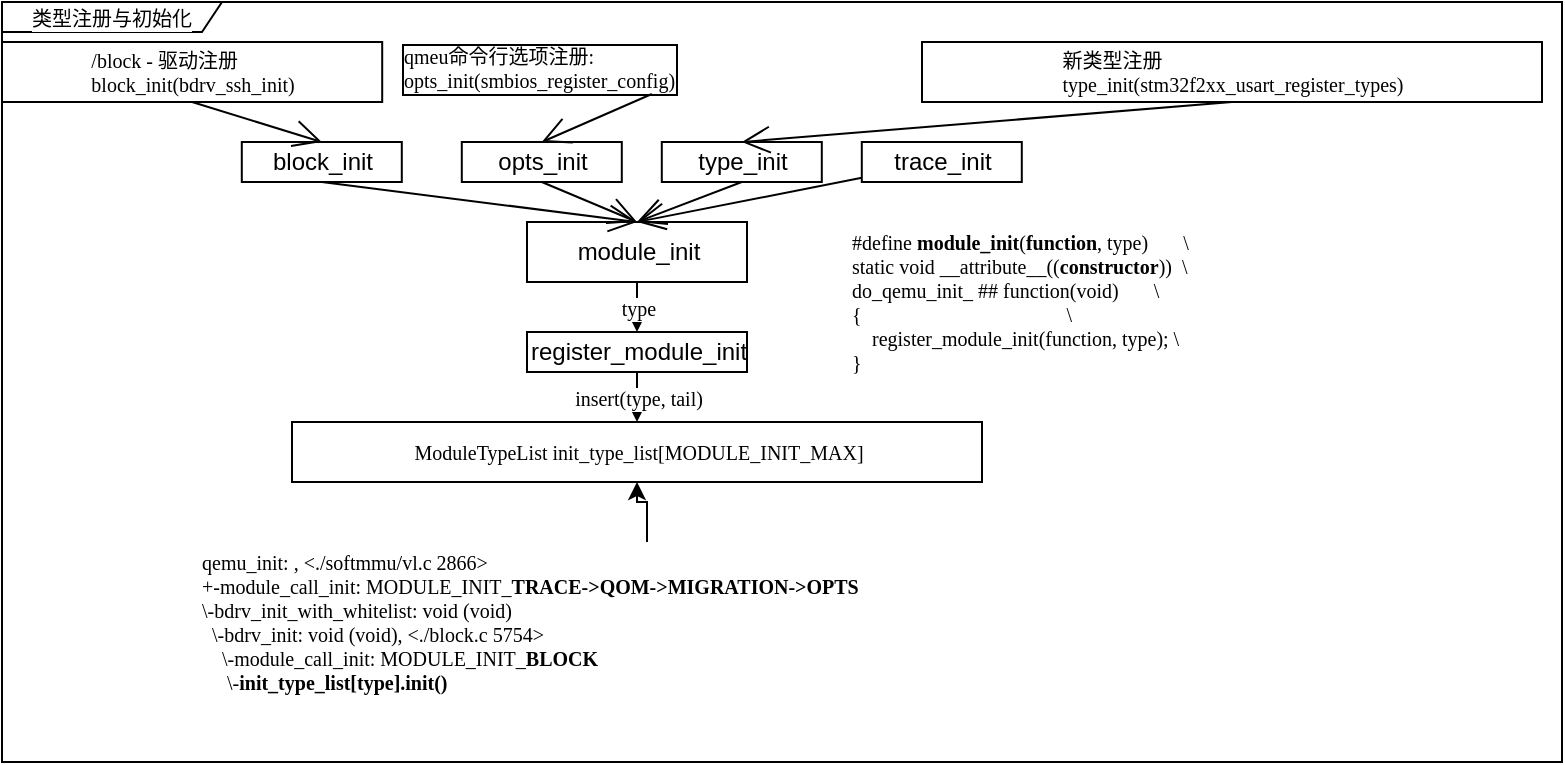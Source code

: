 <mxfile version="16.6.1" type="github">
  <diagram id="6DpruF9Yd0py6zjCMm1G" name="Page-1">
    <mxGraphModel dx="572" dy="-251" grid="1" gridSize="10" guides="1" tooltips="1" connect="1" arrows="1" fold="1" page="1" pageScale="1" pageWidth="850" pageHeight="1100" math="0" shadow="0">
      <root>
        <mxCell id="0" />
        <mxCell id="1" parent="0" />
        <mxCell id="FQiOv07JGeU5sPxUobCz-1" value="类型注册与初始化" style="shape=umlFrame;whiteSpace=wrap;html=1;fontSize=10;width=110;height=15;labelBorderColor=none;labelBackgroundColor=#FFFFFF;swimlaneFillColor=#ffffff;" parent="1" vertex="1">
          <mxGeometry x="900" y="1280" width="780" height="380" as="geometry" />
        </mxCell>
        <mxCell id="FQiOv07JGeU5sPxUobCz-2" value="type" style="edgeStyle=orthogonalEdgeStyle;rounded=0;orthogonalLoop=1;jettySize=auto;html=1;fontFamily=Lucida Console;fontSize=10;fontColor=#000000;" parent="1" source="FQiOv07JGeU5sPxUobCz-3" target="FQiOv07JGeU5sPxUobCz-19" edge="1">
          <mxGeometry relative="1" as="geometry" />
        </mxCell>
        <mxCell id="FQiOv07JGeU5sPxUobCz-3" value="module_init" style="html=1;" parent="1" vertex="1">
          <mxGeometry x="1162.5" y="1390" width="110" height="30" as="geometry" />
        </mxCell>
        <mxCell id="FQiOv07JGeU5sPxUobCz-5" value="block_init" style="html=1;" parent="1" vertex="1">
          <mxGeometry x="1019.9" y="1350" width="80" height="20" as="geometry" />
        </mxCell>
        <mxCell id="FQiOv07JGeU5sPxUobCz-6" value="opts_init" style="html=1;" parent="1" vertex="1">
          <mxGeometry x="1129.9" y="1350" width="80" height="20" as="geometry" />
        </mxCell>
        <mxCell id="FQiOv07JGeU5sPxUobCz-7" value="type_init" style="html=1;" parent="1" vertex="1">
          <mxGeometry x="1229.9" y="1350" width="80" height="20" as="geometry" />
        </mxCell>
        <mxCell id="FQiOv07JGeU5sPxUobCz-8" value="trace_init" style="html=1;" parent="1" vertex="1">
          <mxGeometry x="1329.9" y="1350" width="80" height="20" as="geometry" />
        </mxCell>
        <mxCell id="FQiOv07JGeU5sPxUobCz-9" value="" style="endArrow=open;endFill=1;endSize=12;html=1;rounded=0;exitX=0.5;exitY=1;exitDx=0;exitDy=0;entryX=0.5;entryY=0;entryDx=0;entryDy=0;" parent="1" source="FQiOv07JGeU5sPxUobCz-5" target="FQiOv07JGeU5sPxUobCz-3" edge="1">
          <mxGeometry width="160" relative="1" as="geometry">
            <mxPoint x="820" y="1530" as="sourcePoint" />
            <mxPoint x="980" y="1530" as="targetPoint" />
          </mxGeometry>
        </mxCell>
        <mxCell id="FQiOv07JGeU5sPxUobCz-10" value="" style="endArrow=open;endFill=1;endSize=12;html=1;rounded=0;exitX=0.5;exitY=1;exitDx=0;exitDy=0;entryX=0.5;entryY=0;entryDx=0;entryDy=0;" parent="1" source="FQiOv07JGeU5sPxUobCz-6" target="FQiOv07JGeU5sPxUobCz-3" edge="1">
          <mxGeometry width="160" relative="1" as="geometry">
            <mxPoint x="1070" y="1340" as="sourcePoint" />
            <mxPoint x="1189.231" y="1390" as="targetPoint" />
          </mxGeometry>
        </mxCell>
        <mxCell id="FQiOv07JGeU5sPxUobCz-11" value="" style="endArrow=open;endFill=1;endSize=12;html=1;rounded=0;exitX=0.5;exitY=1;exitDx=0;exitDy=0;entryX=0.5;entryY=0;entryDx=0;entryDy=0;" parent="1" source="FQiOv07JGeU5sPxUobCz-7" target="FQiOv07JGeU5sPxUobCz-3" edge="1">
          <mxGeometry width="160" relative="1" as="geometry">
            <mxPoint x="1180" y="1340" as="sourcePoint" />
            <mxPoint x="1225" y="1390" as="targetPoint" />
          </mxGeometry>
        </mxCell>
        <mxCell id="FQiOv07JGeU5sPxUobCz-12" value="" style="endArrow=open;endFill=1;endSize=12;html=1;rounded=0;entryX=0.5;entryY=0;entryDx=0;entryDy=0;" parent="1" source="FQiOv07JGeU5sPxUobCz-8" target="FQiOv07JGeU5sPxUobCz-3" edge="1">
          <mxGeometry width="160" relative="1" as="geometry">
            <mxPoint x="1280" y="1340" as="sourcePoint" />
            <mxPoint x="1250" y="1380" as="targetPoint" />
          </mxGeometry>
        </mxCell>
        <mxCell id="FQiOv07JGeU5sPxUobCz-13" value="&lt;div&gt;&lt;span style=&quot;font-size: 10px&quot;&gt;#define &lt;b&gt;module_init&lt;/b&gt;(&lt;b&gt;function&lt;/b&gt;, type)&amp;nbsp; &amp;nbsp; &amp;nbsp; &amp;nbsp;\&lt;/span&gt;&lt;/div&gt;&lt;div&gt;&lt;span style=&quot;font-size: 10px&quot;&gt;static void __attribute__((&lt;b&gt;constructor&lt;/b&gt;))&amp;nbsp; \&lt;/span&gt;&lt;/div&gt;&lt;div&gt;&lt;span style=&quot;font-size: 10px&quot;&gt;&lt;span&gt; &lt;/span&gt;do_qemu_init_ ## function(void)&amp;nbsp; &amp;nbsp; &amp;nbsp; &amp;nbsp;\&lt;/span&gt;&lt;/div&gt;&lt;div&gt;&lt;span style=&quot;font-size: 10px&quot;&gt;{&amp;nbsp; &amp;nbsp; &amp;nbsp; &amp;nbsp; &amp;nbsp; &amp;nbsp; &amp;nbsp; &amp;nbsp; &amp;nbsp; &amp;nbsp; &amp;nbsp; &amp;nbsp; &amp;nbsp; &amp;nbsp; &amp;nbsp; &amp;nbsp; &amp;nbsp; &amp;nbsp; &amp;nbsp; &amp;nbsp; &amp;nbsp;\&lt;/span&gt;&lt;/div&gt;&lt;div&gt;&lt;span style=&quot;font-size: 10px&quot;&gt;&amp;nbsp; &amp;nbsp; register_module_init(function, type); \&lt;/span&gt;&lt;/div&gt;&lt;div&gt;&lt;span style=&quot;font-size: 10px&quot;&gt;}&lt;/span&gt;&lt;/div&gt;" style="text;html=1;align=left;verticalAlign=middle;resizable=0;points=[];autosize=1;strokeColor=none;fillColor=none;fontSize=10;fontFamily=Lucida Console;" parent="1" vertex="1">
          <mxGeometry x="1323.1" y="1390" width="330" height="80" as="geometry" />
        </mxCell>
        <mxCell id="FQiOv07JGeU5sPxUobCz-14" value="&lt;div style=&quot;text-align: left&quot;&gt;新类型注册&lt;/div&gt;&lt;div style=&quot;text-align: left&quot;&gt;&lt;span style=&quot;font-size: 10px&quot;&gt;type_init(stm32f2xx_usart_register_types)&lt;/span&gt;&lt;br&gt;&lt;/div&gt;" style="html=1;labelBackgroundColor=none;labelBorderColor=none;fontFamily=Lucida Console;fontSize=10;" parent="1" vertex="1">
          <mxGeometry x="1360" y="1300" width="310" height="30" as="geometry" />
        </mxCell>
        <mxCell id="FQiOv07JGeU5sPxUobCz-15" value="" style="endArrow=open;endFill=1;endSize=12;html=1;rounded=0;fontFamily=Lucida Console;fontSize=10;exitX=0.5;exitY=1;exitDx=0;exitDy=0;entryX=0.5;entryY=0;entryDx=0;entryDy=0;" parent="1" source="FQiOv07JGeU5sPxUobCz-14" target="FQiOv07JGeU5sPxUobCz-7" edge="1">
          <mxGeometry width="160" relative="1" as="geometry">
            <mxPoint x="1080" y="1220" as="sourcePoint" />
            <mxPoint x="1240" y="1220" as="targetPoint" />
          </mxGeometry>
        </mxCell>
        <mxCell id="FQiOv07JGeU5sPxUobCz-16" value="&lt;div style=&quot;text-align: left&quot;&gt;/block - 驱动注册&lt;/div&gt;&lt;div style=&quot;text-align: left&quot;&gt;&lt;span style=&quot;font-size: 10px&quot;&gt;block_init(bdrv_ssh_init)&lt;/span&gt;&lt;br&gt;&lt;/div&gt;" style="html=1;labelBackgroundColor=none;labelBorderColor=none;fontFamily=Lucida Console;fontSize=10;" parent="1" vertex="1">
          <mxGeometry x="900.0" y="1300" width="190.1" height="30" as="geometry" />
        </mxCell>
        <mxCell id="FQiOv07JGeU5sPxUobCz-17" value="" style="endArrow=open;endFill=1;endSize=12;html=1;rounded=0;fontFamily=Lucida Console;fontSize=10;exitX=0.5;exitY=1;exitDx=0;exitDy=0;entryX=0.5;entryY=0;entryDx=0;entryDy=0;" parent="1" source="FQiOv07JGeU5sPxUobCz-16" target="FQiOv07JGeU5sPxUobCz-5" edge="1">
          <mxGeometry width="160" relative="1" as="geometry">
            <mxPoint x="1365" y="1290" as="sourcePoint" />
            <mxPoint x="1279.9" y="1360" as="targetPoint" />
          </mxGeometry>
        </mxCell>
        <mxCell id="FQiOv07JGeU5sPxUobCz-18" value="insert(type, tail)" style="edgeStyle=orthogonalEdgeStyle;rounded=0;orthogonalLoop=1;jettySize=auto;html=1;fontFamily=Lucida Console;fontSize=10;fontColor=#000000;entryX=0.5;entryY=0;entryDx=0;entryDy=0;" parent="1" source="FQiOv07JGeU5sPxUobCz-19" target="FQiOv07JGeU5sPxUobCz-24" edge="1">
          <mxGeometry relative="1" as="geometry">
            <mxPoint x="1214.9" y="1490" as="targetPoint" />
          </mxGeometry>
        </mxCell>
        <mxCell id="FQiOv07JGeU5sPxUobCz-19" value="register_module_init" style="html=1;" parent="1" vertex="1">
          <mxGeometry x="1162.5" y="1445" width="110" height="20" as="geometry" />
        </mxCell>
        <mxCell id="FQiOv07JGeU5sPxUobCz-20" value="qmeu命令行选项注册:&lt;br&gt;opts_init(smbios_register_config)" style="text;whiteSpace=wrap;html=1;fontSize=10;fontFamily=Lucida Console;fontColor=#000000;labelBorderColor=default;spacing=0;" parent="1" vertex="1">
          <mxGeometry x="1099.9" y="1296" width="250" height="30" as="geometry" />
        </mxCell>
        <mxCell id="FQiOv07JGeU5sPxUobCz-21" value="" style="endArrow=open;endFill=1;endSize=12;html=1;rounded=0;fontFamily=Lucida Console;fontSize=10;exitX=0.5;exitY=1;exitDx=0;exitDy=0;entryX=0.5;entryY=0;entryDx=0;entryDy=0;" parent="1" source="FQiOv07JGeU5sPxUobCz-20" target="FQiOv07JGeU5sPxUobCz-6" edge="1">
          <mxGeometry width="160" relative="1" as="geometry">
            <mxPoint x="1005.05" y="1340" as="sourcePoint" />
            <mxPoint x="1069.9" y="1360" as="targetPoint" />
          </mxGeometry>
        </mxCell>
        <mxCell id="FQiOv07JGeU5sPxUobCz-22" style="edgeStyle=orthogonalEdgeStyle;rounded=0;orthogonalLoop=1;jettySize=auto;html=1;entryX=0.5;entryY=1;entryDx=0;entryDy=0;fontFamily=Lucida Console;fontSize=10;fontColor=#000000;" parent="1" source="FQiOv07JGeU5sPxUobCz-23" target="FQiOv07JGeU5sPxUobCz-24" edge="1">
          <mxGeometry relative="1" as="geometry">
            <mxPoint x="1214.9" y="1510" as="targetPoint" />
          </mxGeometry>
        </mxCell>
        <mxCell id="FQiOv07JGeU5sPxUobCz-23" value="&lt;div&gt;&lt;span style=&quot;font-size: 10px&quot;&gt;qemu_init: , &amp;lt;./softmmu/vl.c 2866&amp;gt;&lt;/span&gt;&lt;/div&gt;&lt;div&gt;&lt;span style=&quot;font-size: 10px&quot;&gt;+-module_call_init: MODULE_INIT_&lt;b&gt;TRACE-&amp;gt;QOM-&amp;gt;MIGRATION-&amp;gt;OPTS&lt;/b&gt;&lt;/span&gt;&lt;/div&gt;&lt;div&gt;&lt;span style=&quot;font-size: 10px&quot;&gt;\-bdrv_init_with_whitelist: void (void)&lt;/span&gt;&lt;/div&gt;&lt;div&gt;&lt;span style=&quot;font-size: 10px&quot;&gt;&amp;nbsp; \-bdrv_init: void (void), &amp;lt;./block.c 5754&amp;gt;&lt;/span&gt;&lt;/div&gt;&lt;div&gt;&lt;span style=&quot;font-size: 10px&quot;&gt;&amp;nbsp; &amp;nbsp; \-module_call_init: MODULE_INIT_&lt;b&gt;BLOCK&lt;/b&gt;&lt;/span&gt;&lt;/div&gt;&lt;div&gt;&lt;span style=&quot;font-size: 10px&quot;&gt;&amp;nbsp; &amp;nbsp; &amp;nbsp;\-&lt;b&gt;init_type_list[type].init()&lt;/b&gt;&lt;/span&gt;&lt;/div&gt;&lt;div&gt;&lt;/div&gt;" style="text;html=1;align=left;verticalAlign=middle;resizable=0;points=[];autosize=1;strokeColor=none;fillColor=none;fontSize=10;fontFamily=Lucida Console;fontColor=#000000;" parent="1" vertex="1">
          <mxGeometry x="997.5" y="1550" width="450" height="80" as="geometry" />
        </mxCell>
        <mxCell id="FQiOv07JGeU5sPxUobCz-24" value="&lt;span style=&quot;text-align: left&quot;&gt;ModuleTypeList init_type_list[MODULE_INIT_MAX]&lt;/span&gt;" style="html=1;labelBackgroundColor=none;labelBorderColor=none;fontFamily=Lucida Console;fontSize=10;fontColor=#000000;" parent="1" vertex="1">
          <mxGeometry x="1045" y="1490" width="345" height="30" as="geometry" />
        </mxCell>
      </root>
    </mxGraphModel>
  </diagram>
</mxfile>

